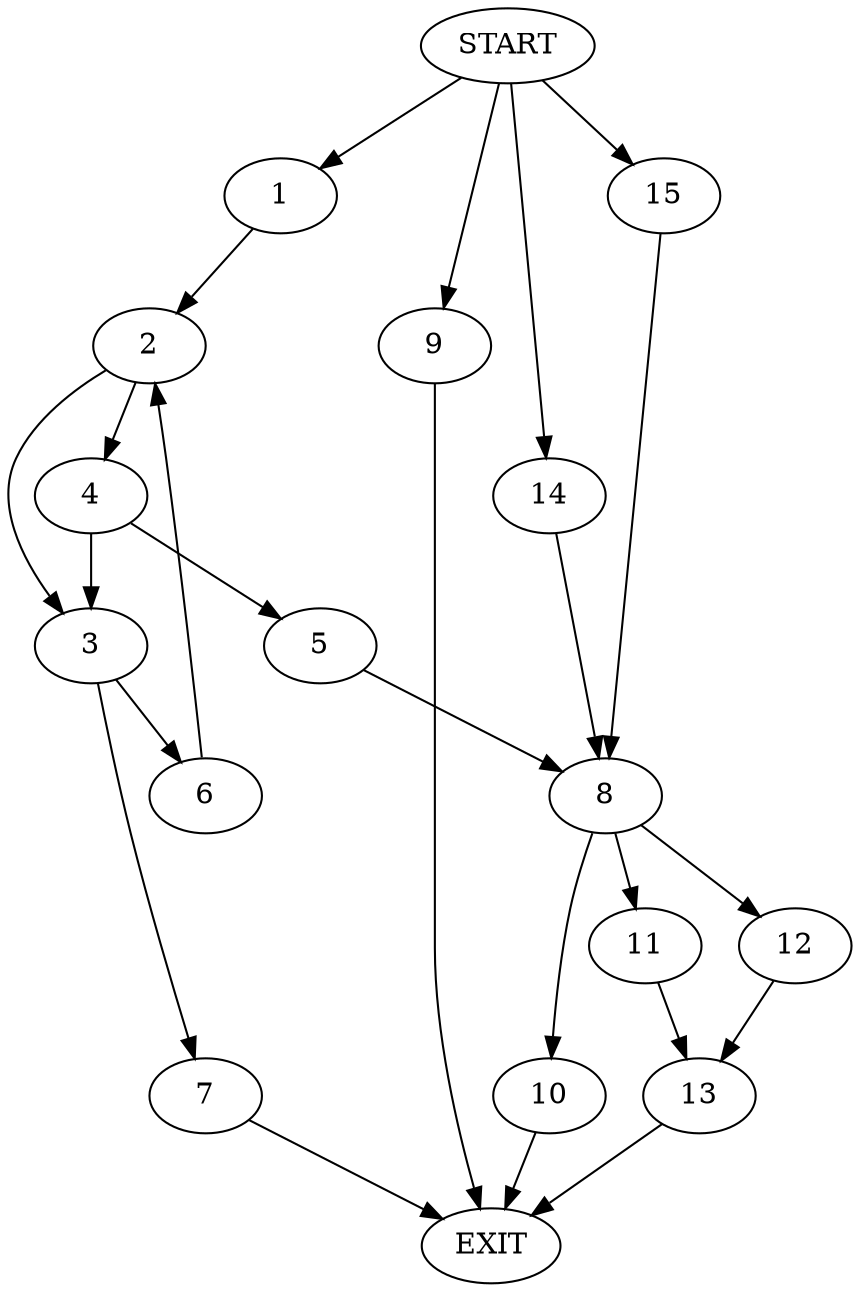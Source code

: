 digraph {
0 [label="START"]
16 [label="EXIT"]
0 -> 1
1 -> 2
2 -> 3
2 -> 4
4 -> 5
4 -> 3
3 -> 6
3 -> 7
5 -> 8
6 -> 2
7 -> 16
0 -> 9
9 -> 16
8 -> 10
8 -> 11
8 -> 12
12 -> 13
13 -> 16
0 -> 14
14 -> 8
11 -> 13
0 -> 15
15 -> 8
10 -> 16
}
